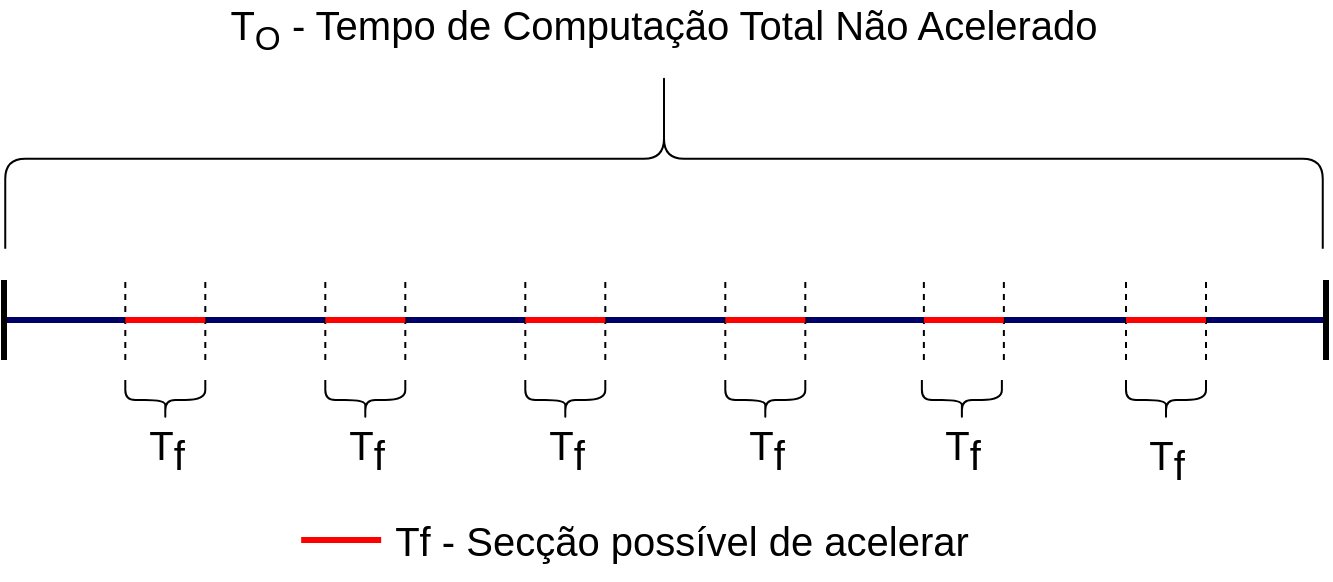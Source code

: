 <mxfile version="21.7.5" type="device" pages="4">
  <diagram name="Original" id="IMnZQ5-CgvUVTOP1Nq1z">
    <mxGraphModel dx="1313" dy="1842" grid="1" gridSize="10" guides="1" tooltips="1" connect="1" arrows="1" fold="1" page="1" pageScale="1" pageWidth="827" pageHeight="1169" math="0" shadow="0">
      <root>
        <mxCell id="0" />
        <mxCell id="1" parent="0" />
        <mxCell id="ZkM1Yji3iR0kzN2MUxYB-209" value="" style="endArrow=none;html=1;rounded=0;strokeColor=#000066;strokeWidth=3;" edge="1" parent="1">
          <mxGeometry width="50" height="50" relative="1" as="geometry">
            <mxPoint x="39.29" y="-200" as="sourcePoint" />
            <mxPoint x="700" y="-200" as="targetPoint" />
          </mxGeometry>
        </mxCell>
        <mxCell id="ZkM1Yji3iR0kzN2MUxYB-210" value="" style="endArrow=none;html=1;rounded=0;strokeWidth=3;" edge="1" parent="1">
          <mxGeometry width="50" height="50" relative="1" as="geometry">
            <mxPoint x="39" y="-180" as="sourcePoint" />
            <mxPoint x="39" y="-220" as="targetPoint" />
          </mxGeometry>
        </mxCell>
        <mxCell id="ZkM1Yji3iR0kzN2MUxYB-211" value="" style="endArrow=none;dashed=1;html=1;rounded=0;" edge="1" parent="1">
          <mxGeometry width="50" height="50" relative="1" as="geometry">
            <mxPoint x="99.65" y="-180" as="sourcePoint" />
            <mxPoint x="99.65" y="-220" as="targetPoint" />
          </mxGeometry>
        </mxCell>
        <mxCell id="ZkM1Yji3iR0kzN2MUxYB-212" value="" style="endArrow=none;dashed=1;html=1;rounded=0;" edge="1" parent="1">
          <mxGeometry width="50" height="50" relative="1" as="geometry">
            <mxPoint x="139.65" y="-180" as="sourcePoint" />
            <mxPoint x="139.65" y="-220" as="targetPoint" />
            <Array as="points">
              <mxPoint x="139.65" y="-200" />
            </Array>
          </mxGeometry>
        </mxCell>
        <mxCell id="ZkM1Yji3iR0kzN2MUxYB-213" value="" style="endArrow=none;dashed=1;html=1;rounded=0;" edge="1" parent="1">
          <mxGeometry width="50" height="50" relative="1" as="geometry">
            <mxPoint x="199.65" y="-180" as="sourcePoint" />
            <mxPoint x="199.65" y="-220" as="targetPoint" />
            <Array as="points">
              <mxPoint x="199.65" y="-200" />
            </Array>
          </mxGeometry>
        </mxCell>
        <mxCell id="ZkM1Yji3iR0kzN2MUxYB-214" value="" style="endArrow=none;dashed=1;html=1;rounded=0;" edge="1" parent="1">
          <mxGeometry width="50" height="50" relative="1" as="geometry">
            <mxPoint x="239.65" y="-180" as="sourcePoint" />
            <mxPoint x="239.65" y="-220" as="targetPoint" />
            <Array as="points">
              <mxPoint x="239.65" y="-200" />
            </Array>
          </mxGeometry>
        </mxCell>
        <mxCell id="ZkM1Yji3iR0kzN2MUxYB-215" value="" style="endArrow=none;dashed=1;html=1;rounded=0;" edge="1" parent="1">
          <mxGeometry width="50" height="50" relative="1" as="geometry">
            <mxPoint x="299.65" y="-180" as="sourcePoint" />
            <mxPoint x="299.65" y="-220" as="targetPoint" />
            <Array as="points">
              <mxPoint x="299.65" y="-200" />
            </Array>
          </mxGeometry>
        </mxCell>
        <mxCell id="ZkM1Yji3iR0kzN2MUxYB-216" value="" style="endArrow=none;dashed=1;html=1;rounded=0;" edge="1" parent="1">
          <mxGeometry width="50" height="50" relative="1" as="geometry">
            <mxPoint x="339.65" y="-180" as="sourcePoint" />
            <mxPoint x="339.65" y="-220" as="targetPoint" />
            <Array as="points">
              <mxPoint x="339.65" y="-200" />
            </Array>
          </mxGeometry>
        </mxCell>
        <mxCell id="ZkM1Yji3iR0kzN2MUxYB-217" value="" style="endArrow=none;dashed=1;html=1;rounded=0;" edge="1" parent="1">
          <mxGeometry width="50" height="50" relative="1" as="geometry">
            <mxPoint x="399.65" y="-180" as="sourcePoint" />
            <mxPoint x="399.65" y="-220" as="targetPoint" />
            <Array as="points">
              <mxPoint x="399.65" y="-200" />
            </Array>
          </mxGeometry>
        </mxCell>
        <mxCell id="ZkM1Yji3iR0kzN2MUxYB-218" value="" style="endArrow=none;dashed=1;html=1;rounded=0;" edge="1" parent="1">
          <mxGeometry width="50" height="50" relative="1" as="geometry">
            <mxPoint x="439.65" y="-180" as="sourcePoint" />
            <mxPoint x="439.65" y="-220" as="targetPoint" />
            <Array as="points">
              <mxPoint x="439.65" y="-200" />
            </Array>
          </mxGeometry>
        </mxCell>
        <mxCell id="ZkM1Yji3iR0kzN2MUxYB-219" value="" style="endArrow=none;dashed=1;html=1;rounded=0;" edge="1" parent="1">
          <mxGeometry width="50" height="50" relative="1" as="geometry">
            <mxPoint x="498.94" y="-180" as="sourcePoint" />
            <mxPoint x="498.94" y="-220" as="targetPoint" />
          </mxGeometry>
        </mxCell>
        <mxCell id="ZkM1Yji3iR0kzN2MUxYB-220" value="" style="endArrow=none;dashed=1;html=1;rounded=0;" edge="1" parent="1">
          <mxGeometry width="50" height="50" relative="1" as="geometry">
            <mxPoint x="538.94" y="-180" as="sourcePoint" />
            <mxPoint x="538.94" y="-220" as="targetPoint" />
            <Array as="points">
              <mxPoint x="538.94" y="-200" />
            </Array>
          </mxGeometry>
        </mxCell>
        <mxCell id="ZkM1Yji3iR0kzN2MUxYB-221" value="" style="endArrow=none;dashed=1;html=1;rounded=0;" edge="1" parent="1">
          <mxGeometry width="50" height="50" relative="1" as="geometry">
            <mxPoint x="600" y="-180" as="sourcePoint" />
            <mxPoint x="600" y="-220" as="targetPoint" />
            <Array as="points">
              <mxPoint x="600" y="-200" />
            </Array>
          </mxGeometry>
        </mxCell>
        <mxCell id="ZkM1Yji3iR0kzN2MUxYB-222" value="" style="endArrow=none;dashed=1;html=1;rounded=0;" edge="1" parent="1">
          <mxGeometry width="50" height="50" relative="1" as="geometry">
            <mxPoint x="640" y="-180" as="sourcePoint" />
            <mxPoint x="640" y="-220" as="targetPoint" />
            <Array as="points">
              <mxPoint x="640" y="-200" />
            </Array>
          </mxGeometry>
        </mxCell>
        <mxCell id="ZkM1Yji3iR0kzN2MUxYB-227" value="" style="endArrow=none;html=1;rounded=0;strokeWidth=3;" edge="1" parent="1">
          <mxGeometry width="50" height="50" relative="1" as="geometry">
            <mxPoint x="700" y="-180" as="sourcePoint" />
            <mxPoint x="700" y="-220" as="targetPoint" />
          </mxGeometry>
        </mxCell>
        <mxCell id="ZkM1Yji3iR0kzN2MUxYB-228" value="" style="endArrow=none;html=1;rounded=0;fillColor=#f8cecc;strokeColor=#FF0000;strokeWidth=3;" edge="1" parent="1">
          <mxGeometry width="50" height="50" relative="1" as="geometry">
            <mxPoint x="99.65" y="-200" as="sourcePoint" />
            <mxPoint x="139.65" y="-200" as="targetPoint" />
          </mxGeometry>
        </mxCell>
        <mxCell id="ZkM1Yji3iR0kzN2MUxYB-229" value="" style="endArrow=none;html=1;rounded=0;fillColor=#f8cecc;strokeColor=#FF0000;strokeWidth=3;" edge="1" parent="1">
          <mxGeometry width="50" height="50" relative="1" as="geometry">
            <mxPoint x="299.65" y="-200" as="sourcePoint" />
            <mxPoint x="339.65" y="-200" as="targetPoint" />
          </mxGeometry>
        </mxCell>
        <mxCell id="ZkM1Yji3iR0kzN2MUxYB-230" value="" style="endArrow=none;html=1;rounded=0;fillColor=#f8cecc;strokeColor=#FF0000;strokeWidth=3;" edge="1" parent="1">
          <mxGeometry width="50" height="50" relative="1" as="geometry">
            <mxPoint x="199.65" y="-200" as="sourcePoint" />
            <mxPoint x="239.65" y="-200" as="targetPoint" />
          </mxGeometry>
        </mxCell>
        <mxCell id="ZkM1Yji3iR0kzN2MUxYB-231" value="" style="endArrow=none;html=1;rounded=0;fillColor=#f8cecc;strokeColor=#FF0000;strokeWidth=3;" edge="1" parent="1">
          <mxGeometry width="50" height="50" relative="1" as="geometry">
            <mxPoint x="399.65" y="-200" as="sourcePoint" />
            <mxPoint x="439.65" y="-200" as="targetPoint" />
          </mxGeometry>
        </mxCell>
        <mxCell id="ZkM1Yji3iR0kzN2MUxYB-232" value="" style="endArrow=none;html=1;rounded=0;fillColor=#f8cecc;strokeColor=#FF0000;strokeWidth=3;" edge="1" parent="1">
          <mxGeometry width="50" height="50" relative="1" as="geometry">
            <mxPoint x="498.94" y="-200" as="sourcePoint" />
            <mxPoint x="538.94" y="-200" as="targetPoint" />
          </mxGeometry>
        </mxCell>
        <mxCell id="ZkM1Yji3iR0kzN2MUxYB-233" value="" style="endArrow=none;html=1;rounded=0;fillColor=#f8cecc;strokeColor=#FF0000;strokeWidth=3;" edge="1" parent="1">
          <mxGeometry width="50" height="50" relative="1" as="geometry">
            <mxPoint x="600.0" y="-200" as="sourcePoint" />
            <mxPoint x="640.0" y="-200" as="targetPoint" />
          </mxGeometry>
        </mxCell>
        <mxCell id="ZkM1Yji3iR0kzN2MUxYB-236" value="" style="endArrow=none;html=1;rounded=0;fillColor=#f8cecc;strokeColor=#FF0000;strokeWidth=3;" edge="1" parent="1">
          <mxGeometry width="50" height="50" relative="1" as="geometry">
            <mxPoint x="187.59" y="-90" as="sourcePoint" />
            <mxPoint x="227.59" y="-90" as="targetPoint" />
          </mxGeometry>
        </mxCell>
        <mxCell id="ZkM1Yji3iR0kzN2MUxYB-237" value="&lt;font style=&quot;font-size: 20px;&quot;&gt;Tf - Secção possível de acelerar&lt;/font&gt;" style="text;html=1;strokeColor=none;fillColor=none;align=center;verticalAlign=middle;whiteSpace=wrap;rounded=0;" vertex="1" parent="1">
          <mxGeometry x="227.59" y="-110" width="300.35" height="40" as="geometry" />
        </mxCell>
        <mxCell id="ZkM1Yji3iR0kzN2MUxYB-238" value="" style="shape=curlyBracket;whiteSpace=wrap;html=1;rounded=1;flipH=1;labelPosition=right;verticalLabelPosition=middle;align=left;verticalAlign=middle;rotation=-90;size=0.5;" vertex="1" parent="1">
          <mxGeometry x="324" y="-610" width="90" height="658.75" as="geometry" />
        </mxCell>
        <mxCell id="ZkM1Yji3iR0kzN2MUxYB-239" value="&lt;font style=&quot;font-size: 20px;&quot;&gt;T&lt;sub&gt;O&lt;/sub&gt; - Tempo de Computação Total Não Acelerado&lt;/font&gt;" style="text;html=1;strokeColor=none;fillColor=none;align=center;verticalAlign=middle;whiteSpace=wrap;rounded=0;" vertex="1" parent="1">
          <mxGeometry x="64.0" y="-360" width="610" height="30" as="geometry" />
        </mxCell>
        <mxCell id="ZkM1Yji3iR0kzN2MUxYB-240" value="" style="shape=curlyBracket;whiteSpace=wrap;html=1;rounded=1;flipH=1;labelPosition=right;verticalLabelPosition=middle;align=left;verticalAlign=middle;rotation=90;" vertex="1" parent="1">
          <mxGeometry x="109.65" y="-180" width="20" height="40" as="geometry" />
        </mxCell>
        <mxCell id="ZkM1Yji3iR0kzN2MUxYB-241" value="T&lt;sub style=&quot;font-size: 20px;&quot;&gt;f&lt;/sub&gt;" style="text;html=1;align=center;verticalAlign=middle;resizable=0;points=[];autosize=1;strokeColor=none;fillColor=none;fontSize=20;" vertex="1" parent="1">
          <mxGeometry x="99.65" y="-155" width="40" height="40" as="geometry" />
        </mxCell>
        <mxCell id="ZkM1Yji3iR0kzN2MUxYB-242" value="" style="shape=curlyBracket;whiteSpace=wrap;html=1;rounded=1;flipH=1;labelPosition=right;verticalLabelPosition=middle;align=left;verticalAlign=middle;rotation=90;" vertex="1" parent="1">
          <mxGeometry x="209.65" y="-180" width="20" height="40" as="geometry" />
        </mxCell>
        <mxCell id="ZkM1Yji3iR0kzN2MUxYB-243" value="T&lt;sub style=&quot;font-size: 20px;&quot;&gt;f&lt;/sub&gt;" style="text;html=1;align=center;verticalAlign=middle;resizable=0;points=[];autosize=1;strokeColor=none;fillColor=none;fontSize=20;" vertex="1" parent="1">
          <mxGeometry x="199.65" y="-155" width="40" height="40" as="geometry" />
        </mxCell>
        <mxCell id="ZkM1Yji3iR0kzN2MUxYB-244" value="" style="shape=curlyBracket;whiteSpace=wrap;html=1;rounded=1;flipH=1;labelPosition=right;verticalLabelPosition=middle;align=left;verticalAlign=middle;rotation=90;" vertex="1" parent="1">
          <mxGeometry x="309.65" y="-180" width="20" height="40" as="geometry" />
        </mxCell>
        <mxCell id="ZkM1Yji3iR0kzN2MUxYB-245" value="T&lt;sub style=&quot;font-size: 20px;&quot;&gt;f&lt;/sub&gt;" style="text;html=1;align=center;verticalAlign=middle;resizable=0;points=[];autosize=1;strokeColor=none;fillColor=none;fontSize=20;" vertex="1" parent="1">
          <mxGeometry x="299.65" y="-155" width="40" height="40" as="geometry" />
        </mxCell>
        <mxCell id="ZkM1Yji3iR0kzN2MUxYB-246" value="" style="shape=curlyBracket;whiteSpace=wrap;html=1;rounded=1;flipH=1;labelPosition=right;verticalLabelPosition=middle;align=left;verticalAlign=middle;rotation=90;" vertex="1" parent="1">
          <mxGeometry x="409.65" y="-180" width="20" height="40" as="geometry" />
        </mxCell>
        <mxCell id="ZkM1Yji3iR0kzN2MUxYB-247" value="T&lt;sub style=&quot;font-size: 20px;&quot;&gt;f&lt;/sub&gt;" style="text;html=1;align=center;verticalAlign=middle;resizable=0;points=[];autosize=1;strokeColor=none;fillColor=none;fontSize=20;" vertex="1" parent="1">
          <mxGeometry x="399.65" y="-155" width="40" height="40" as="geometry" />
        </mxCell>
        <mxCell id="ZkM1Yji3iR0kzN2MUxYB-248" value="" style="shape=curlyBracket;whiteSpace=wrap;html=1;rounded=1;flipH=1;labelPosition=right;verticalLabelPosition=middle;align=left;verticalAlign=middle;rotation=90;" vertex="1" parent="1">
          <mxGeometry x="507.94" y="-180" width="20" height="40" as="geometry" />
        </mxCell>
        <mxCell id="ZkM1Yji3iR0kzN2MUxYB-249" value="T&lt;sub style=&quot;font-size: 20px;&quot;&gt;f&lt;/sub&gt;" style="text;html=1;align=center;verticalAlign=middle;resizable=0;points=[];autosize=1;strokeColor=none;fillColor=none;fontSize=20;" vertex="1" parent="1">
          <mxGeometry x="497.94" y="-155" width="40" height="40" as="geometry" />
        </mxCell>
        <mxCell id="ZkM1Yji3iR0kzN2MUxYB-250" value="" style="shape=curlyBracket;whiteSpace=wrap;html=1;rounded=1;flipH=1;labelPosition=right;verticalLabelPosition=middle;align=left;verticalAlign=middle;rotation=90;" vertex="1" parent="1">
          <mxGeometry x="610" y="-180" width="20" height="40" as="geometry" />
        </mxCell>
        <mxCell id="ZkM1Yji3iR0kzN2MUxYB-251" value="T&lt;sub style=&quot;font-size: 20px;&quot;&gt;f&lt;/sub&gt;" style="text;html=1;align=center;verticalAlign=middle;resizable=0;points=[];autosize=1;strokeColor=none;fillColor=none;fontSize=20;" vertex="1" parent="1">
          <mxGeometry x="600" y="-150" width="40" height="40" as="geometry" />
        </mxCell>
      </root>
    </mxGraphModel>
  </diagram>
  <diagram id="ZIs09i4UZhTn4qdvQVVt" name="Acelerado">
    <mxGraphModel dx="223" dy="538" grid="1" gridSize="10" guides="1" tooltips="1" connect="1" arrows="1" fold="1" page="1" pageScale="1" pageWidth="827" pageHeight="1169" math="0" shadow="0">
      <root>
        <mxCell id="0" />
        <mxCell id="1" parent="0" />
        <mxCell id="DXjG-DLK5RGHecbGZeCx-1" value="" style="endArrow=none;html=1;rounded=0;strokeColor=#000066;strokeWidth=3;" edge="1" parent="1">
          <mxGeometry width="50" height="50" relative="1" as="geometry">
            <mxPoint x="920" y="265" as="sourcePoint" />
            <mxPoint x="1460" y="265" as="targetPoint" />
          </mxGeometry>
        </mxCell>
        <mxCell id="DXjG-DLK5RGHecbGZeCx-2" value="" style="endArrow=none;html=1;rounded=0;strokeWidth=3;" edge="1" parent="1">
          <mxGeometry width="50" height="50" relative="1" as="geometry">
            <mxPoint x="920" y="290" as="sourcePoint" />
            <mxPoint x="920" y="240" as="targetPoint" />
          </mxGeometry>
        </mxCell>
        <mxCell id="DXjG-DLK5RGHecbGZeCx-3" value="" style="endArrow=none;dashed=1;html=1;rounded=0;" edge="1" parent="1">
          <mxGeometry width="50" height="50" relative="1" as="geometry">
            <mxPoint x="979.65" y="285" as="sourcePoint" />
            <mxPoint x="979.65" y="245" as="targetPoint" />
          </mxGeometry>
        </mxCell>
        <mxCell id="DXjG-DLK5RGHecbGZeCx-4" value="" style="endArrow=none;dashed=1;html=1;rounded=0;" edge="1" parent="1">
          <mxGeometry width="50" height="50" relative="1" as="geometry">
            <mxPoint x="999.31" y="285" as="sourcePoint" />
            <mxPoint x="999.31" y="245" as="targetPoint" />
            <Array as="points">
              <mxPoint x="999.31" y="265" />
            </Array>
          </mxGeometry>
        </mxCell>
        <mxCell id="DXjG-DLK5RGHecbGZeCx-5" value="" style="endArrow=none;dashed=1;html=1;rounded=0;" edge="1" parent="1">
          <mxGeometry width="50" height="50" relative="1" as="geometry">
            <mxPoint x="1060.13" y="285" as="sourcePoint" />
            <mxPoint x="1060.13" y="245" as="targetPoint" />
            <Array as="points">
              <mxPoint x="1060.13" y="265" />
            </Array>
          </mxGeometry>
        </mxCell>
        <mxCell id="DXjG-DLK5RGHecbGZeCx-6" value="" style="endArrow=none;dashed=1;html=1;rounded=0;" edge="1" parent="1">
          <mxGeometry width="50" height="50" relative="1" as="geometry">
            <mxPoint x="1079.42" y="285" as="sourcePoint" />
            <mxPoint x="1079.42" y="245" as="targetPoint" />
            <Array as="points">
              <mxPoint x="1079.42" y="265" />
            </Array>
          </mxGeometry>
        </mxCell>
        <mxCell id="DXjG-DLK5RGHecbGZeCx-7" value="" style="endArrow=none;dashed=1;html=1;rounded=0;" edge="1" parent="1">
          <mxGeometry width="50" height="50" relative="1" as="geometry">
            <mxPoint x="1140" y="285" as="sourcePoint" />
            <mxPoint x="1140" y="245" as="targetPoint" />
            <Array as="points">
              <mxPoint x="1140" y="265" />
            </Array>
          </mxGeometry>
        </mxCell>
        <mxCell id="DXjG-DLK5RGHecbGZeCx-8" value="" style="endArrow=none;dashed=1;html=1;rounded=0;" edge="1" parent="1">
          <mxGeometry width="50" height="50" relative="1" as="geometry">
            <mxPoint x="1219.65" y="285" as="sourcePoint" />
            <mxPoint x="1219.65" y="245" as="targetPoint" />
            <Array as="points">
              <mxPoint x="1219.65" y="265" />
            </Array>
          </mxGeometry>
        </mxCell>
        <mxCell id="DXjG-DLK5RGHecbGZeCx-9" value="" style="endArrow=none;dashed=1;html=1;rounded=0;" edge="1" parent="1">
          <mxGeometry width="50" height="50" relative="1" as="geometry">
            <mxPoint x="1240" y="285" as="sourcePoint" />
            <mxPoint x="1240" y="245" as="targetPoint" />
            <Array as="points">
              <mxPoint x="1240" y="265" />
            </Array>
          </mxGeometry>
        </mxCell>
        <mxCell id="DXjG-DLK5RGHecbGZeCx-10" value="" style="endArrow=none;dashed=1;html=1;rounded=0;" edge="1" parent="1">
          <mxGeometry width="50" height="50" relative="1" as="geometry">
            <mxPoint x="1299.51" y="285" as="sourcePoint" />
            <mxPoint x="1299.51" y="245" as="targetPoint" />
          </mxGeometry>
        </mxCell>
        <mxCell id="DXjG-DLK5RGHecbGZeCx-11" value="" style="endArrow=none;dashed=1;html=1;rounded=0;" edge="1" parent="1">
          <mxGeometry width="50" height="50" relative="1" as="geometry">
            <mxPoint x="1320" y="285" as="sourcePoint" />
            <mxPoint x="1320" y="245" as="targetPoint" />
            <Array as="points">
              <mxPoint x="1320" y="265" />
            </Array>
          </mxGeometry>
        </mxCell>
        <mxCell id="DXjG-DLK5RGHecbGZeCx-12" value="" style="endArrow=none;dashed=1;html=1;rounded=0;" edge="1" parent="1">
          <mxGeometry width="50" height="50" relative="1" as="geometry">
            <mxPoint x="1380" y="285" as="sourcePoint" />
            <mxPoint x="1380" y="245" as="targetPoint" />
            <Array as="points" />
          </mxGeometry>
        </mxCell>
        <mxCell id="DXjG-DLK5RGHecbGZeCx-13" value="" style="endArrow=none;dashed=1;html=1;rounded=0;" edge="1" parent="1">
          <mxGeometry width="50" height="50" relative="1" as="geometry">
            <mxPoint x="1400" y="285" as="sourcePoint" />
            <mxPoint x="1400" y="245" as="targetPoint" />
            <Array as="points" />
          </mxGeometry>
        </mxCell>
        <mxCell id="DXjG-DLK5RGHecbGZeCx-18" value="" style="endArrow=none;html=1;rounded=0;strokeWidth=3;" edge="1" parent="1">
          <mxGeometry width="50" height="50" relative="1" as="geometry">
            <mxPoint x="1460" y="290" as="sourcePoint" />
            <mxPoint x="1460" y="240" as="targetPoint" />
          </mxGeometry>
        </mxCell>
        <mxCell id="DXjG-DLK5RGHecbGZeCx-19" value="" style="endArrow=none;html=1;rounded=0;fillColor=#f8cecc;strokeColor=#FFFF00;strokeWidth=3;" edge="1" parent="1">
          <mxGeometry width="50" height="50" relative="1" as="geometry">
            <mxPoint x="979.65" y="265" as="sourcePoint" />
            <mxPoint x="999.65" y="265" as="targetPoint" />
          </mxGeometry>
        </mxCell>
        <mxCell id="DXjG-DLK5RGHecbGZeCx-20" value="" style="endArrow=none;html=1;rounded=0;fillColor=#f8cecc;strokeColor=#FFFF00;strokeWidth=3;" edge="1" parent="1">
          <mxGeometry width="50" height="50" relative="1" as="geometry">
            <mxPoint x="1140" y="265" as="sourcePoint" />
            <mxPoint x="1160" y="265" as="targetPoint" />
          </mxGeometry>
        </mxCell>
        <mxCell id="DXjG-DLK5RGHecbGZeCx-21" value="" style="endArrow=none;html=1;rounded=0;fillColor=#f8cecc;strokeColor=#FFFF00;strokeWidth=3;" edge="1" parent="1">
          <mxGeometry width="50" height="50" relative="1" as="geometry">
            <mxPoint x="1059.42" y="265" as="sourcePoint" />
            <mxPoint x="1079.42" y="265" as="targetPoint" />
          </mxGeometry>
        </mxCell>
        <mxCell id="DXjG-DLK5RGHecbGZeCx-22" value="" style="endArrow=none;html=1;rounded=0;fillColor=#f8cecc;strokeColor=#FFFF00;strokeWidth=3;" edge="1" parent="1">
          <mxGeometry width="50" height="50" relative="1" as="geometry">
            <mxPoint x="1219.65" y="265" as="sourcePoint" />
            <mxPoint x="1239.65" y="265" as="targetPoint" />
          </mxGeometry>
        </mxCell>
        <mxCell id="DXjG-DLK5RGHecbGZeCx-23" value="" style="endArrow=none;html=1;rounded=0;fillColor=#f8cecc;strokeColor=#FFFF00;strokeWidth=3;" edge="1" parent="1">
          <mxGeometry width="50" height="50" relative="1" as="geometry">
            <mxPoint x="1299.65" y="265" as="sourcePoint" />
            <mxPoint x="1319.65" y="265" as="targetPoint" />
          </mxGeometry>
        </mxCell>
        <mxCell id="DXjG-DLK5RGHecbGZeCx-24" value="" style="endArrow=none;html=1;rounded=0;fillColor=#f8cecc;strokeColor=#FFFF00;strokeWidth=3;" edge="1" parent="1">
          <mxGeometry width="50" height="50" relative="1" as="geometry">
            <mxPoint x="1380" y="265" as="sourcePoint" />
            <mxPoint x="1400" y="265" as="targetPoint" />
          </mxGeometry>
        </mxCell>
        <mxCell id="DXjG-DLK5RGHecbGZeCx-27" value="" style="endArrow=none;html=1;rounded=0;fillColor=#f8cecc;strokeColor=#FFFF00;strokeWidth=3;" edge="1" parent="1">
          <mxGeometry width="50" height="50" relative="1" as="geometry">
            <mxPoint x="936.17" y="379.88" as="sourcePoint" />
            <mxPoint x="976.17" y="379.88" as="targetPoint" />
          </mxGeometry>
        </mxCell>
        <mxCell id="DXjG-DLK5RGHecbGZeCx-28" value="&lt;div style=&quot;font-size: 20px;&quot;&gt;&lt;font style=&quot;font-size: 20px;&quot;&gt;T&lt;sub&gt;f &lt;/sub&gt;/ g - Secção possível de acelerar já acelerada&lt;font style=&quot;font-size: 20px;&quot;&gt;&lt;br&gt;&lt;/font&gt;&lt;/font&gt;&lt;/div&gt;" style="text;html=1;strokeColor=none;fillColor=none;align=center;verticalAlign=middle;whiteSpace=wrap;rounded=0;" vertex="1" parent="1">
          <mxGeometry x="976.17" y="360" width="467.67" height="40" as="geometry" />
        </mxCell>
        <mxCell id="DXjG-DLK5RGHecbGZeCx-29" value="" style="shape=curlyBracket;whiteSpace=wrap;html=1;rounded=1;flipH=1;labelPosition=right;verticalLabelPosition=middle;align=left;verticalAlign=middle;rotation=-90;size=0.5;" vertex="1" parent="1">
          <mxGeometry x="1145" y="-90" width="90" height="540" as="geometry" />
        </mxCell>
        <mxCell id="DXjG-DLK5RGHecbGZeCx-30" value="&lt;font style=&quot;font-size: 20px;&quot;&gt;T&lt;sub&gt;A&lt;/sub&gt; - Tempo de Computação Acelerado&lt;/font&gt;" style="text;html=1;strokeColor=none;fillColor=none;align=center;verticalAlign=middle;whiteSpace=wrap;rounded=0;" vertex="1" parent="1">
          <mxGeometry x="885" y="110" width="610" height="30" as="geometry" />
        </mxCell>
        <mxCell id="DXjG-DLK5RGHecbGZeCx-31" value="&lt;div style=&quot;font-size: 15px;&quot;&gt;T&lt;sub style=&quot;font-size: 15px;&quot;&gt;f&lt;/sub&gt;&lt;span style=&quot;font-size: 15px;&quot;&gt; / g&lt;/span&gt;&lt;/div&gt;&lt;div style=&quot;font-size: 15px;&quot;&gt;&lt;span style=&quot;font-size: 15px;&quot;&gt;&lt;/span&gt;&lt;/div&gt;" style="text;html=1;align=center;verticalAlign=middle;resizable=0;points=[];autosize=1;strokeColor=none;fillColor=none;fontSize=15;" vertex="1" parent="1">
          <mxGeometry x="959.65" y="315" width="60" height="30" as="geometry" />
        </mxCell>
        <mxCell id="DXjG-DLK5RGHecbGZeCx-32" value="" style="shape=curlyBracket;whiteSpace=wrap;html=1;rounded=1;flipH=1;labelPosition=right;verticalLabelPosition=middle;align=left;verticalAlign=middle;rotation=90;" vertex="1" parent="1">
          <mxGeometry x="1059.65" y="290" width="20" height="20" as="geometry" />
        </mxCell>
        <mxCell id="DXjG-DLK5RGHecbGZeCx-33" value="" style="shape=curlyBracket;whiteSpace=wrap;html=1;rounded=1;flipH=1;labelPosition=right;verticalLabelPosition=middle;align=left;verticalAlign=middle;rotation=90;" vertex="1" parent="1">
          <mxGeometry x="979.65" y="290" width="20" height="20" as="geometry" />
        </mxCell>
        <mxCell id="DXjG-DLK5RGHecbGZeCx-34" value="" style="shape=curlyBracket;whiteSpace=wrap;html=1;rounded=1;flipH=1;labelPosition=right;verticalLabelPosition=middle;align=left;verticalAlign=middle;rotation=90;" vertex="1" parent="1">
          <mxGeometry x="1219.65" y="290" width="20" height="20" as="geometry" />
        </mxCell>
        <mxCell id="DXjG-DLK5RGHecbGZeCx-35" value="" style="shape=curlyBracket;whiteSpace=wrap;html=1;rounded=1;flipH=1;labelPosition=right;verticalLabelPosition=middle;align=left;verticalAlign=middle;rotation=90;" vertex="1" parent="1">
          <mxGeometry x="1299.65" y="290" width="20" height="20" as="geometry" />
        </mxCell>
        <mxCell id="DXjG-DLK5RGHecbGZeCx-36" value="" style="shape=curlyBracket;whiteSpace=wrap;html=1;rounded=1;flipH=1;labelPosition=right;verticalLabelPosition=middle;align=left;verticalAlign=middle;rotation=90;" vertex="1" parent="1">
          <mxGeometry x="1380" y="290" width="20" height="20" as="geometry" />
        </mxCell>
        <mxCell id="DXjG-DLK5RGHecbGZeCx-39" value="&lt;div style=&quot;font-size: 15px;&quot;&gt;T&lt;sub style=&quot;font-size: 15px;&quot;&gt;f&lt;/sub&gt;&lt;span style=&quot;font-size: 15px;&quot;&gt; / g&lt;/span&gt;&lt;/div&gt;&lt;div style=&quot;font-size: 15px;&quot;&gt;&lt;span style=&quot;font-size: 15px;&quot;&gt;&lt;/span&gt;&lt;/div&gt;" style="text;html=1;align=center;verticalAlign=middle;resizable=0;points=[];autosize=1;strokeColor=none;fillColor=none;fontSize=15;" vertex="1" parent="1">
          <mxGeometry x="1039.65" y="315" width="60" height="30" as="geometry" />
        </mxCell>
        <mxCell id="DXjG-DLK5RGHecbGZeCx-40" value="&lt;div style=&quot;font-size: 15px;&quot;&gt;T&lt;sub style=&quot;font-size: 15px;&quot;&gt;f&lt;/sub&gt;&lt;span style=&quot;font-size: 15px;&quot;&gt; / g&lt;/span&gt;&lt;/div&gt;&lt;div style=&quot;font-size: 15px;&quot;&gt;&lt;span style=&quot;font-size: 15px;&quot;&gt;&lt;/span&gt;&lt;/div&gt;" style="text;html=1;align=center;verticalAlign=middle;resizable=0;points=[];autosize=1;strokeColor=none;fillColor=none;fontSize=15;" vertex="1" parent="1">
          <mxGeometry x="1114.65" y="315" width="60" height="30" as="geometry" />
        </mxCell>
        <mxCell id="DXjG-DLK5RGHecbGZeCx-41" value="&lt;div style=&quot;font-size: 15px;&quot;&gt;T&lt;sub style=&quot;font-size: 15px;&quot;&gt;f&lt;/sub&gt;&lt;span style=&quot;font-size: 15px;&quot;&gt; / g&lt;/span&gt;&lt;/div&gt;&lt;div style=&quot;font-size: 15px;&quot;&gt;&lt;span style=&quot;font-size: 15px;&quot;&gt;&lt;/span&gt;&lt;/div&gt;" style="text;html=1;align=center;verticalAlign=middle;resizable=0;points=[];autosize=1;strokeColor=none;fillColor=none;fontSize=15;" vertex="1" parent="1">
          <mxGeometry x="1199.65" y="315" width="60" height="30" as="geometry" />
        </mxCell>
        <mxCell id="DXjG-DLK5RGHecbGZeCx-42" value="&lt;div style=&quot;font-size: 15px;&quot;&gt;T&lt;sub style=&quot;font-size: 15px;&quot;&gt;f&lt;/sub&gt;&lt;span style=&quot;font-size: 15px;&quot;&gt; / g&lt;/span&gt;&lt;/div&gt;&lt;div style=&quot;font-size: 15px;&quot;&gt;&lt;span style=&quot;font-size: 15px;&quot;&gt;&lt;/span&gt;&lt;/div&gt;" style="text;html=1;align=center;verticalAlign=middle;resizable=0;points=[];autosize=1;strokeColor=none;fillColor=none;fontSize=15;" vertex="1" parent="1">
          <mxGeometry x="1279.65" y="315" width="60" height="30" as="geometry" />
        </mxCell>
        <mxCell id="DXjG-DLK5RGHecbGZeCx-43" value="&lt;div style=&quot;font-size: 15px;&quot;&gt;T&lt;sub style=&quot;font-size: 15px;&quot;&gt;f&lt;/sub&gt;&lt;span style=&quot;font-size: 15px;&quot;&gt; / g&lt;/span&gt;&lt;/div&gt;&lt;div style=&quot;font-size: 15px;&quot;&gt;&lt;span style=&quot;font-size: 15px;&quot;&gt;&lt;/span&gt;&lt;/div&gt;" style="text;html=1;align=center;verticalAlign=middle;resizable=0;points=[];autosize=1;strokeColor=none;fillColor=none;fontSize=15;" vertex="1" parent="1">
          <mxGeometry x="1360" y="315" width="60" height="30" as="geometry" />
        </mxCell>
        <mxCell id="DXjG-DLK5RGHecbGZeCx-46" value="" style="shape=curlyBracket;whiteSpace=wrap;html=1;rounded=1;flipH=1;labelPosition=right;verticalLabelPosition=middle;align=left;verticalAlign=middle;rotation=90;" vertex="1" parent="1">
          <mxGeometry x="1140" y="290" width="20" height="20" as="geometry" />
        </mxCell>
        <mxCell id="DXjG-DLK5RGHecbGZeCx-47" value="" style="endArrow=none;dashed=1;html=1;rounded=0;" edge="1" parent="1">
          <mxGeometry width="50" height="50" relative="1" as="geometry">
            <mxPoint x="1160" y="285" as="sourcePoint" />
            <mxPoint x="1160" y="246" as="targetPoint" />
            <Array as="points">
              <mxPoint x="1160" y="260" />
            </Array>
          </mxGeometry>
        </mxCell>
      </root>
    </mxGraphModel>
  </diagram>
  <diagram id="oOeAxHHQI9-qS7YqKwOX" name="Acelerado2">
    <mxGraphModel dx="1313" dy="673" grid="1" gridSize="10" guides="1" tooltips="1" connect="1" arrows="1" fold="1" page="1" pageScale="1" pageWidth="827" pageHeight="1169" math="0" shadow="0">
      <root>
        <mxCell id="0" />
        <mxCell id="1" parent="0" />
        <mxCell id="b9lZGg5AFzK5E1onv0jE-1" value="" style="endArrow=none;html=1;rounded=0;fillColor=#f8cecc;strokeColor=#FFFF00;strokeWidth=3;" edge="1" parent="1">
          <mxGeometry width="50" height="50" relative="1" as="geometry">
            <mxPoint x="390.0" y="159.82" as="sourcePoint" />
            <mxPoint x="410" y="159.82" as="targetPoint" />
          </mxGeometry>
        </mxCell>
        <mxCell id="b9lZGg5AFzK5E1onv0jE-2" value="" style="endArrow=none;html=1;rounded=0;strokeWidth=3;strokeColor=#000066;" edge="1" parent="1">
          <mxGeometry width="50" height="50" relative="1" as="geometry">
            <mxPoint x="330" y="200" as="sourcePoint" />
            <mxPoint x="390" y="200" as="targetPoint" />
          </mxGeometry>
        </mxCell>
        <mxCell id="b9lZGg5AFzK5E1onv0jE-4" value="" style="endArrow=none;html=1;rounded=0;strokeWidth=1;strokeColor=#000066;dashed=1;dashPattern=1 2;" edge="1" parent="1">
          <mxGeometry width="50" height="50" relative="1" as="geometry">
            <mxPoint x="390" y="200" as="sourcePoint" />
            <mxPoint x="410" y="200" as="targetPoint" />
          </mxGeometry>
        </mxCell>
        <mxCell id="b9lZGg5AFzK5E1onv0jE-5" value="" style="endArrow=none;html=1;rounded=0;strokeWidth=3;strokeColor=#000066;" edge="1" parent="1">
          <mxGeometry width="50" height="50" relative="1" as="geometry">
            <mxPoint x="470" y="200" as="sourcePoint" />
            <mxPoint x="530" y="200" as="targetPoint" />
          </mxGeometry>
        </mxCell>
        <mxCell id="b9lZGg5AFzK5E1onv0jE-6" value="" style="endArrow=none;html=1;rounded=0;strokeWidth=1;strokeColor=#000066;dashed=1;dashPattern=1 2;" edge="1" parent="1">
          <mxGeometry width="50" height="50" relative="1" as="geometry">
            <mxPoint x="530" y="199.85" as="sourcePoint" />
            <mxPoint x="550" y="200" as="targetPoint" />
          </mxGeometry>
        </mxCell>
        <mxCell id="b9lZGg5AFzK5E1onv0jE-7" value="" style="endArrow=none;html=1;rounded=0;strokeWidth=3;strokeColor=#000066;" edge="1" parent="1">
          <mxGeometry width="50" height="50" relative="1" as="geometry">
            <mxPoint x="550" y="200" as="sourcePoint" />
            <mxPoint x="610" y="200" as="targetPoint" />
          </mxGeometry>
        </mxCell>
        <mxCell id="b9lZGg5AFzK5E1onv0jE-8" value="" style="endArrow=none;html=1;rounded=0;strokeWidth=1;strokeColor=#000066;dashed=1;dashPattern=1 2;" edge="1" parent="1">
          <mxGeometry width="50" height="50" relative="1" as="geometry">
            <mxPoint x="670" y="200" as="sourcePoint" />
            <mxPoint x="690" y="200" as="targetPoint" />
          </mxGeometry>
        </mxCell>
        <mxCell id="b9lZGg5AFzK5E1onv0jE-9" value="" style="endArrow=none;html=1;rounded=0;strokeWidth=3;strokeColor=#000066;" edge="1" parent="1">
          <mxGeometry width="50" height="50" relative="1" as="geometry">
            <mxPoint x="690" y="200" as="sourcePoint" />
            <mxPoint x="750" y="200" as="targetPoint" />
          </mxGeometry>
        </mxCell>
        <mxCell id="b9lZGg5AFzK5E1onv0jE-11" value="" style="endArrow=none;html=1;rounded=0;fillColor=#f8cecc;strokeColor=#FFFF00;strokeWidth=3;" edge="1" parent="1">
          <mxGeometry width="50" height="50" relative="1" as="geometry">
            <mxPoint x="390.0" y="239.82" as="sourcePoint" />
            <mxPoint x="410" y="239.82" as="targetPoint" />
          </mxGeometry>
        </mxCell>
        <mxCell id="b9lZGg5AFzK5E1onv0jE-14" value="" style="endArrow=none;html=1;rounded=0;fillColor=#f8cecc;strokeColor=#FFFF00;strokeWidth=3;" edge="1" parent="1">
          <mxGeometry width="50" height="50" relative="1" as="geometry">
            <mxPoint x="530" y="159.93" as="sourcePoint" />
            <mxPoint x="550" y="159.93" as="targetPoint" />
          </mxGeometry>
        </mxCell>
        <mxCell id="b9lZGg5AFzK5E1onv0jE-17" value="" style="endArrow=none;html=1;rounded=0;fillColor=#f8cecc;strokeColor=#FFFF00;strokeWidth=3;" edge="1" parent="1">
          <mxGeometry width="50" height="50" relative="1" as="geometry">
            <mxPoint x="669.1" y="159.78" as="sourcePoint" />
            <mxPoint x="689.1" y="159.78" as="targetPoint" />
          </mxGeometry>
        </mxCell>
        <mxCell id="b9lZGg5AFzK5E1onv0jE-20" value="" style="endArrow=none;html=1;rounded=0;fillColor=#f8cecc;strokeColor=#FFFF00;strokeWidth=3;" edge="1" parent="1">
          <mxGeometry width="50" height="50" relative="1" as="geometry">
            <mxPoint x="530" y="239.93" as="sourcePoint" />
            <mxPoint x="550" y="239.93" as="targetPoint" />
          </mxGeometry>
        </mxCell>
        <mxCell id="b9lZGg5AFzK5E1onv0jE-23" value="" style="endArrow=none;html=1;rounded=0;fillColor=#f8cecc;strokeColor=#FFFF00;strokeWidth=3;" edge="1" parent="1">
          <mxGeometry width="50" height="50" relative="1" as="geometry">
            <mxPoint x="670" y="240" as="sourcePoint" />
            <mxPoint x="690" y="240" as="targetPoint" />
          </mxGeometry>
        </mxCell>
        <mxCell id="b9lZGg5AFzK5E1onv0jE-26" value="Host" style="text;html=1;strokeColor=none;fillColor=none;align=center;verticalAlign=middle;whiteSpace=wrap;rounded=0;" vertex="1" parent="1">
          <mxGeometry x="250" y="190" width="40" height="20" as="geometry" />
        </mxCell>
        <mxCell id="b9lZGg5AFzK5E1onv0jE-27" value="GPU 1" style="text;html=1;strokeColor=none;fillColor=none;align=center;verticalAlign=middle;whiteSpace=wrap;rounded=0;" vertex="1" parent="1">
          <mxGeometry x="250" y="150" width="40" height="20" as="geometry" />
        </mxCell>
        <mxCell id="b9lZGg5AFzK5E1onv0jE-28" value="GPU 2" style="text;html=1;strokeColor=none;fillColor=none;align=center;verticalAlign=middle;whiteSpace=wrap;rounded=0;" vertex="1" parent="1">
          <mxGeometry x="250" y="230" width="40" height="20" as="geometry" />
        </mxCell>
        <mxCell id="b9lZGg5AFzK5E1onv0jE-29" value="" style="endArrow=none;html=1;rounded=0;strokeWidth=3;" edge="1" parent="1">
          <mxGeometry width="50" height="50" relative="1" as="geometry">
            <mxPoint x="330" y="220" as="sourcePoint" />
            <mxPoint x="330" y="180" as="targetPoint" />
          </mxGeometry>
        </mxCell>
        <mxCell id="b9lZGg5AFzK5E1onv0jE-30" value="" style="endArrow=none;html=1;rounded=0;strokeWidth=3;" edge="1" parent="1">
          <mxGeometry width="50" height="50" relative="1" as="geometry">
            <mxPoint x="810" y="220" as="sourcePoint" />
            <mxPoint x="810" y="180" as="targetPoint" />
          </mxGeometry>
        </mxCell>
        <mxCell id="b9lZGg5AFzK5E1onv0jE-31" value="" style="endArrow=none;dashed=1;html=1;rounded=0;" edge="1" parent="1">
          <mxGeometry width="50" height="50" relative="1" as="geometry">
            <mxPoint x="390" y="260" as="sourcePoint" />
            <mxPoint x="390" y="140" as="targetPoint" />
          </mxGeometry>
        </mxCell>
        <mxCell id="b9lZGg5AFzK5E1onv0jE-32" value="" style="endArrow=none;dashed=1;html=1;rounded=0;" edge="1" parent="1">
          <mxGeometry width="50" height="50" relative="1" as="geometry">
            <mxPoint x="410" y="260" as="sourcePoint" />
            <mxPoint x="410" y="140" as="targetPoint" />
          </mxGeometry>
        </mxCell>
        <mxCell id="b9lZGg5AFzK5E1onv0jE-33" value="" style="endArrow=none;dashed=1;html=1;rounded=0;" edge="1" parent="1">
          <mxGeometry width="50" height="50" relative="1" as="geometry">
            <mxPoint x="530" y="260" as="sourcePoint" />
            <mxPoint x="530" y="140" as="targetPoint" />
          </mxGeometry>
        </mxCell>
        <mxCell id="b9lZGg5AFzK5E1onv0jE-34" value="" style="endArrow=none;dashed=1;html=1;rounded=0;" edge="1" parent="1">
          <mxGeometry width="50" height="50" relative="1" as="geometry">
            <mxPoint x="550" y="260" as="sourcePoint" />
            <mxPoint x="550" y="140" as="targetPoint" />
          </mxGeometry>
        </mxCell>
        <mxCell id="b9lZGg5AFzK5E1onv0jE-35" value="" style="endArrow=none;dashed=1;html=1;rounded=0;" edge="1" parent="1">
          <mxGeometry width="50" height="50" relative="1" as="geometry">
            <mxPoint x="670" y="260" as="sourcePoint" />
            <mxPoint x="670" y="140" as="targetPoint" />
          </mxGeometry>
        </mxCell>
        <mxCell id="b9lZGg5AFzK5E1onv0jE-36" value="" style="endArrow=none;dashed=1;html=1;rounded=0;" edge="1" parent="1">
          <mxGeometry width="50" height="50" relative="1" as="geometry">
            <mxPoint x="690" y="260" as="sourcePoint" />
            <mxPoint x="690" y="140" as="targetPoint" />
          </mxGeometry>
        </mxCell>
        <mxCell id="b9lZGg5AFzK5E1onv0jE-37" value="" style="shape=curlyBracket;whiteSpace=wrap;html=1;rounded=1;flipH=1;labelPosition=right;verticalLabelPosition=middle;align=left;verticalAlign=middle;rotation=90;" vertex="1" parent="1">
          <mxGeometry x="385" y="270" width="30" height="20" as="geometry" />
        </mxCell>
        <mxCell id="b9lZGg5AFzK5E1onv0jE-38" value="v + T&lt;sub style=&quot;font-size: 15px;&quot;&gt;f&lt;/sub&gt; / g" style="text;html=1;strokeColor=none;fillColor=none;align=center;verticalAlign=middle;whiteSpace=wrap;rounded=0;fontSize=15;" vertex="1" parent="1">
          <mxGeometry x="355" y="290" width="90" height="30" as="geometry" />
        </mxCell>
        <mxCell id="b9lZGg5AFzK5E1onv0jE-40" value="v + T&lt;sub style=&quot;font-size: 15px;&quot;&gt;f&lt;/sub&gt; / g" style="text;html=1;strokeColor=none;fillColor=none;align=center;verticalAlign=middle;whiteSpace=wrap;rounded=0;fontSize=15;" vertex="1" parent="1">
          <mxGeometry x="495" y="290" width="90" height="30" as="geometry" />
        </mxCell>
        <mxCell id="b9lZGg5AFzK5E1onv0jE-42" value="v + T&lt;sub style=&quot;font-size: 15px;&quot;&gt;f&lt;/sub&gt; / g" style="text;html=1;strokeColor=none;fillColor=none;align=center;verticalAlign=middle;whiteSpace=wrap;rounded=0;fontSize=15;" vertex="1" parent="1">
          <mxGeometry x="635.0" y="290" width="90" height="30" as="geometry" />
        </mxCell>
        <mxCell id="b9lZGg5AFzK5E1onv0jE-43" value="" style="shape=curlyBracket;whiteSpace=wrap;html=1;rounded=1;flipH=1;labelPosition=right;verticalLabelPosition=middle;align=left;verticalAlign=middle;rotation=-90;size=0.5;" vertex="1" parent="1">
          <mxGeometry x="525" y="-125" width="90" height="480" as="geometry" />
        </mxCell>
        <mxCell id="b9lZGg5AFzK5E1onv0jE-44" value="&lt;div style=&quot;font-size: 20px;&quot;&gt;&lt;font style=&quot;font-size: 20px;&quot;&gt;T&lt;sub&gt;f &lt;/sub&gt;/ g - Secção possível de acelerar já acelerada&lt;/font&gt;&lt;/div&gt;&lt;div style=&quot;font-size: 20px;&quot;&gt;&lt;font style=&quot;font-size: 20px;&quot;&gt;&lt;font style=&quot;font-size: 20px;&quot;&gt;por 2 GPU&#39;s&lt;br&gt;&lt;/font&gt;&lt;/font&gt;&lt;/div&gt;" style="text;html=1;strokeColor=none;fillColor=none;align=center;verticalAlign=middle;whiteSpace=wrap;rounded=0;" vertex="1" parent="1">
          <mxGeometry x="344.67" y="340" width="467.67" height="40" as="geometry" />
        </mxCell>
        <mxCell id="b9lZGg5AFzK5E1onv0jE-45" value="" style="endArrow=none;html=1;rounded=0;fillColor=#f8cecc;strokeColor=#FFFF00;strokeWidth=3;" edge="1" parent="1">
          <mxGeometry width="50" height="50" relative="1" as="geometry">
            <mxPoint x="327.67" y="350" as="sourcePoint" />
            <mxPoint x="347.67" y="350" as="targetPoint" />
          </mxGeometry>
        </mxCell>
        <mxCell id="b9lZGg5AFzK5E1onv0jE-48" value="" style="endArrow=none;html=1;rounded=0;strokeWidth=3;strokeColor=#000066;" edge="1" parent="1">
          <mxGeometry width="50" height="50" relative="1" as="geometry">
            <mxPoint x="610" y="200" as="sourcePoint" />
            <mxPoint x="670" y="200" as="targetPoint" />
          </mxGeometry>
        </mxCell>
        <mxCell id="b9lZGg5AFzK5E1onv0jE-49" value="" style="endArrow=none;html=1;rounded=0;strokeWidth=3;strokeColor=#000066;" edge="1" parent="1">
          <mxGeometry width="50" height="50" relative="1" as="geometry">
            <mxPoint x="410" y="200" as="sourcePoint" />
            <mxPoint x="470" y="200" as="targetPoint" />
          </mxGeometry>
        </mxCell>
        <mxCell id="b9lZGg5AFzK5E1onv0jE-50" value="" style="endArrow=none;html=1;rounded=0;strokeWidth=1;strokeColor=#000066;dashed=1;dashPattern=1 2;" edge="1" parent="1">
          <mxGeometry width="50" height="50" relative="1" as="geometry">
            <mxPoint x="470" y="190" as="sourcePoint" />
            <mxPoint x="470" y="210" as="targetPoint" />
          </mxGeometry>
        </mxCell>
        <mxCell id="b9lZGg5AFzK5E1onv0jE-51" value="" style="endArrow=none;html=1;rounded=0;strokeWidth=1;strokeColor=#000066;dashed=1;dashPattern=1 2;" edge="1" parent="1">
          <mxGeometry width="50" height="50" relative="1" as="geometry">
            <mxPoint x="610" y="190" as="sourcePoint" />
            <mxPoint x="610" y="210" as="targetPoint" />
          </mxGeometry>
        </mxCell>
        <mxCell id="b9lZGg5AFzK5E1onv0jE-52" value="" style="endArrow=none;html=1;rounded=0;strokeWidth=3;strokeColor=#000066;" edge="1" parent="1">
          <mxGeometry width="50" height="50" relative="1" as="geometry">
            <mxPoint x="750" y="200" as="sourcePoint" />
            <mxPoint x="810" y="200" as="targetPoint" />
          </mxGeometry>
        </mxCell>
        <mxCell id="b9lZGg5AFzK5E1onv0jE-53" value="" style="endArrow=none;html=1;rounded=0;strokeWidth=1;strokeColor=#000066;dashed=1;dashPattern=1 2;" edge="1" parent="1">
          <mxGeometry width="50" height="50" relative="1" as="geometry">
            <mxPoint x="750.0" y="190" as="sourcePoint" />
            <mxPoint x="750.0" y="210" as="targetPoint" />
          </mxGeometry>
        </mxCell>
        <mxCell id="Angl6YUc29vXCioSSWCl-1" value="" style="shape=curlyBracket;whiteSpace=wrap;html=1;rounded=1;flipH=1;labelPosition=right;verticalLabelPosition=middle;align=left;verticalAlign=middle;rotation=90;" vertex="1" parent="1">
          <mxGeometry x="525" y="270" width="30" height="20" as="geometry" />
        </mxCell>
        <mxCell id="Angl6YUc29vXCioSSWCl-2" value="" style="shape=curlyBracket;whiteSpace=wrap;html=1;rounded=1;flipH=1;labelPosition=right;verticalLabelPosition=middle;align=left;verticalAlign=middle;rotation=90;" vertex="1" parent="1">
          <mxGeometry x="665" y="270" width="30" height="20" as="geometry" />
        </mxCell>
        <mxCell id="LDw2C2hga7t9KRm6alTG-1" value="&lt;font style=&quot;font-size: 20px;&quot;&gt;T&lt;sub&gt;A&lt;/sub&gt; - Tempo de Computação Acelerado&lt;/font&gt;" style="text;html=1;strokeColor=none;fillColor=none;align=center;verticalAlign=middle;whiteSpace=wrap;rounded=0;" vertex="1" parent="1">
          <mxGeometry x="265" y="40" width="610" height="30" as="geometry" />
        </mxCell>
      </root>
    </mxGraphModel>
  </diagram>
  <diagram id="O6yom8sTiIVy9TZ1fUVq" name="Acelerado2_overhead">
    <mxGraphModel dx="1235" dy="633" grid="1" gridSize="10" guides="1" tooltips="1" connect="1" arrows="1" fold="1" page="1" pageScale="1" pageWidth="827" pageHeight="1169" math="0" shadow="0">
      <root>
        <mxCell id="0" />
        <mxCell id="1" parent="0" />
        <mxCell id="rrgiz15dkyYz9pM5BwoL-95" value="" style="endArrow=none;html=1;rounded=0;fillColor=#f8cecc;strokeColor=#FFFF00;strokeWidth=3;" edge="1" parent="1">
          <mxGeometry width="50" height="50" relative="1" as="geometry">
            <mxPoint x="945.0" y="160" as="sourcePoint" />
            <mxPoint x="965" y="160" as="targetPoint" />
          </mxGeometry>
        </mxCell>
        <mxCell id="4aTz23PlaiEhQdmF55dF-1" value="" style="endArrow=none;html=1;rounded=0;strokeWidth=3;strokeColor=#000066;" edge="1" parent="1">
          <mxGeometry width="50" height="50" relative="1" as="geometry">
            <mxPoint x="880" y="200" as="sourcePoint" />
            <mxPoint x="940" y="200" as="targetPoint" />
          </mxGeometry>
        </mxCell>
        <mxCell id="4aTz23PlaiEhQdmF55dF-2" value="" style="endArrow=none;html=1;rounded=0;strokeWidth=3;strokeColor=#00CC00;" edge="1" parent="1">
          <mxGeometry width="50" height="50" relative="1" as="geometry">
            <mxPoint x="940" y="160" as="sourcePoint" />
            <mxPoint x="945" y="160" as="targetPoint" />
          </mxGeometry>
        </mxCell>
        <mxCell id="4aTz23PlaiEhQdmF55dF-7" value="" style="endArrow=none;html=1;rounded=0;strokeWidth=1;strokeColor=#000066;dashed=1;dashPattern=1 2;" edge="1" parent="1">
          <mxGeometry width="50" height="50" relative="1" as="geometry">
            <mxPoint x="940" y="200" as="sourcePoint" />
            <mxPoint x="970" y="200" as="targetPoint" />
          </mxGeometry>
        </mxCell>
        <mxCell id="4aTz23PlaiEhQdmF55dF-8" value="" style="endArrow=none;html=1;rounded=0;strokeWidth=3;strokeColor=#000066;" edge="1" parent="1">
          <mxGeometry width="50" height="50" relative="1" as="geometry">
            <mxPoint x="1028.98" y="200" as="sourcePoint" />
            <mxPoint x="1088.98" y="200" as="targetPoint" />
          </mxGeometry>
        </mxCell>
        <mxCell id="4aTz23PlaiEhQdmF55dF-15" value="" style="endArrow=none;html=1;rounded=0;strokeWidth=1;strokeColor=#000066;dashed=1;dashPattern=1 2;" edge="1" parent="1">
          <mxGeometry width="50" height="50" relative="1" as="geometry">
            <mxPoint x="1088.98" y="200" as="sourcePoint" />
            <mxPoint x="1118.98" y="200" as="targetPoint" />
          </mxGeometry>
        </mxCell>
        <mxCell id="4aTz23PlaiEhQdmF55dF-16" value="" style="endArrow=none;html=1;rounded=0;strokeWidth=3;strokeColor=#000066;" edge="1" parent="1">
          <mxGeometry width="50" height="50" relative="1" as="geometry">
            <mxPoint x="1120" y="200" as="sourcePoint" />
            <mxPoint x="1180" y="200" as="targetPoint" />
          </mxGeometry>
        </mxCell>
        <mxCell id="4aTz23PlaiEhQdmF55dF-23" value="" style="endArrow=none;html=1;rounded=0;strokeWidth=1;strokeColor=#000066;dashed=1;dashPattern=1 2;" edge="1" parent="1">
          <mxGeometry width="50" height="50" relative="1" as="geometry">
            <mxPoint x="1239.1" y="200" as="sourcePoint" />
            <mxPoint x="1269.1" y="200" as="targetPoint" />
          </mxGeometry>
        </mxCell>
        <mxCell id="4aTz23PlaiEhQdmF55dF-24" value="" style="endArrow=none;html=1;rounded=0;strokeWidth=3;strokeColor=#000066;" edge="1" parent="1">
          <mxGeometry width="50" height="50" relative="1" as="geometry">
            <mxPoint x="1270" y="200" as="sourcePoint" />
            <mxPoint x="1330" y="200" as="targetPoint" />
          </mxGeometry>
        </mxCell>
        <mxCell id="T6WtPupi1UJoT1TjmBzA-1" value="" style="endArrow=none;html=1;rounded=0;strokeWidth=3;strokeColor=#00CC00;" edge="1" parent="1">
          <mxGeometry width="50" height="50" relative="1" as="geometry">
            <mxPoint x="965" y="160" as="sourcePoint" />
            <mxPoint x="970" y="160" as="targetPoint" />
          </mxGeometry>
        </mxCell>
        <mxCell id="T6WtPupi1UJoT1TjmBzA-3" value="" style="endArrow=none;html=1;rounded=0;fillColor=#f8cecc;strokeColor=#FFFF00;strokeWidth=3;" edge="1" parent="1">
          <mxGeometry width="50" height="50" relative="1" as="geometry">
            <mxPoint x="945.0" y="240" as="sourcePoint" />
            <mxPoint x="965" y="240" as="targetPoint" />
          </mxGeometry>
        </mxCell>
        <mxCell id="T6WtPupi1UJoT1TjmBzA-4" value="" style="endArrow=none;html=1;rounded=0;strokeWidth=3;strokeColor=#00CC00;" edge="1" parent="1">
          <mxGeometry width="50" height="50" relative="1" as="geometry">
            <mxPoint x="940" y="240" as="sourcePoint" />
            <mxPoint x="945" y="240" as="targetPoint" />
          </mxGeometry>
        </mxCell>
        <mxCell id="T6WtPupi1UJoT1TjmBzA-5" value="" style="endArrow=none;html=1;rounded=0;strokeWidth=3;strokeColor=#00CC00;" edge="1" parent="1">
          <mxGeometry width="50" height="50" relative="1" as="geometry">
            <mxPoint x="965" y="240" as="sourcePoint" />
            <mxPoint x="970" y="240" as="targetPoint" />
          </mxGeometry>
        </mxCell>
        <mxCell id="T6WtPupi1UJoT1TjmBzA-6" value="" style="endArrow=none;html=1;rounded=0;fillColor=#f8cecc;strokeColor=#FFFF00;strokeWidth=3;" edge="1" parent="1">
          <mxGeometry width="50" height="50" relative="1" as="geometry">
            <mxPoint x="1093.98" y="160" as="sourcePoint" />
            <mxPoint x="1113.98" y="160" as="targetPoint" />
          </mxGeometry>
        </mxCell>
        <mxCell id="T6WtPupi1UJoT1TjmBzA-7" value="" style="endArrow=none;html=1;rounded=0;strokeWidth=3;strokeColor=#00CC00;" edge="1" parent="1">
          <mxGeometry width="50" height="50" relative="1" as="geometry">
            <mxPoint x="1088.98" y="160" as="sourcePoint" />
            <mxPoint x="1093.98" y="160" as="targetPoint" />
          </mxGeometry>
        </mxCell>
        <mxCell id="T6WtPupi1UJoT1TjmBzA-8" value="" style="endArrow=none;html=1;rounded=0;strokeWidth=3;strokeColor=#00CC00;" edge="1" parent="1">
          <mxGeometry width="50" height="50" relative="1" as="geometry">
            <mxPoint x="1113.98" y="160" as="sourcePoint" />
            <mxPoint x="1118.98" y="160" as="targetPoint" />
          </mxGeometry>
        </mxCell>
        <mxCell id="T6WtPupi1UJoT1TjmBzA-9" value="" style="endArrow=none;html=1;rounded=0;fillColor=#f8cecc;strokeColor=#FFFF00;strokeWidth=3;" edge="1" parent="1">
          <mxGeometry width="50" height="50" relative="1" as="geometry">
            <mxPoint x="1245" y="160" as="sourcePoint" />
            <mxPoint x="1265" y="160" as="targetPoint" />
          </mxGeometry>
        </mxCell>
        <mxCell id="T6WtPupi1UJoT1TjmBzA-10" value="" style="endArrow=none;html=1;rounded=0;strokeWidth=3;strokeColor=#00CC00;" edge="1" parent="1">
          <mxGeometry width="50" height="50" relative="1" as="geometry">
            <mxPoint x="1240" y="160" as="sourcePoint" />
            <mxPoint x="1245" y="160" as="targetPoint" />
          </mxGeometry>
        </mxCell>
        <mxCell id="T6WtPupi1UJoT1TjmBzA-11" value="" style="endArrow=none;html=1;rounded=0;strokeWidth=3;strokeColor=#00CC00;" edge="1" parent="1">
          <mxGeometry width="50" height="50" relative="1" as="geometry">
            <mxPoint x="1265" y="160" as="sourcePoint" />
            <mxPoint x="1270" y="160" as="targetPoint" />
          </mxGeometry>
        </mxCell>
        <mxCell id="T6WtPupi1UJoT1TjmBzA-12" value="" style="endArrow=none;html=1;rounded=0;fillColor=#f8cecc;strokeColor=#FFFF00;strokeWidth=3;" edge="1" parent="1">
          <mxGeometry width="50" height="50" relative="1" as="geometry">
            <mxPoint x="1093.98" y="240" as="sourcePoint" />
            <mxPoint x="1113.98" y="240" as="targetPoint" />
          </mxGeometry>
        </mxCell>
        <mxCell id="T6WtPupi1UJoT1TjmBzA-13" value="" style="endArrow=none;html=1;rounded=0;strokeWidth=3;strokeColor=#00CC00;" edge="1" parent="1">
          <mxGeometry width="50" height="50" relative="1" as="geometry">
            <mxPoint x="1088.98" y="240" as="sourcePoint" />
            <mxPoint x="1093.98" y="240" as="targetPoint" />
          </mxGeometry>
        </mxCell>
        <mxCell id="T6WtPupi1UJoT1TjmBzA-14" value="" style="endArrow=none;html=1;rounded=0;strokeWidth=3;strokeColor=#00CC00;" edge="1" parent="1">
          <mxGeometry width="50" height="50" relative="1" as="geometry">
            <mxPoint x="1113.98" y="240" as="sourcePoint" />
            <mxPoint x="1118.98" y="240" as="targetPoint" />
          </mxGeometry>
        </mxCell>
        <mxCell id="T6WtPupi1UJoT1TjmBzA-15" value="" style="endArrow=none;html=1;rounded=0;fillColor=#f8cecc;strokeColor=#FFFF00;strokeWidth=3;" edge="1" parent="1">
          <mxGeometry width="50" height="50" relative="1" as="geometry">
            <mxPoint x="1245" y="240" as="sourcePoint" />
            <mxPoint x="1265" y="240" as="targetPoint" />
          </mxGeometry>
        </mxCell>
        <mxCell id="T6WtPupi1UJoT1TjmBzA-16" value="" style="endArrow=none;html=1;rounded=0;strokeWidth=3;strokeColor=#00CC00;" edge="1" parent="1">
          <mxGeometry width="50" height="50" relative="1" as="geometry">
            <mxPoint x="1240" y="240" as="sourcePoint" />
            <mxPoint x="1245" y="240" as="targetPoint" />
          </mxGeometry>
        </mxCell>
        <mxCell id="T6WtPupi1UJoT1TjmBzA-17" value="" style="endArrow=none;html=1;rounded=0;strokeWidth=3;strokeColor=#00CC00;" edge="1" parent="1">
          <mxGeometry width="50" height="50" relative="1" as="geometry">
            <mxPoint x="1265" y="240" as="sourcePoint" />
            <mxPoint x="1270" y="240" as="targetPoint" />
          </mxGeometry>
        </mxCell>
        <mxCell id="Ib3bcpqmckBSAGQvkg1_-3" value="Host" style="text;html=1;strokeColor=none;fillColor=none;align=center;verticalAlign=middle;whiteSpace=wrap;rounded=0;" vertex="1" parent="1">
          <mxGeometry x="800" y="190" width="40" height="20" as="geometry" />
        </mxCell>
        <mxCell id="Ib3bcpqmckBSAGQvkg1_-4" value="GPU 1" style="text;html=1;strokeColor=none;fillColor=none;align=center;verticalAlign=middle;whiteSpace=wrap;rounded=0;" vertex="1" parent="1">
          <mxGeometry x="800" y="150" width="40" height="20" as="geometry" />
        </mxCell>
        <mxCell id="Ib3bcpqmckBSAGQvkg1_-8" value="GPU 2" style="text;html=1;strokeColor=none;fillColor=none;align=center;verticalAlign=middle;whiteSpace=wrap;rounded=0;" vertex="1" parent="1">
          <mxGeometry x="800" y="230" width="40" height="20" as="geometry" />
        </mxCell>
        <mxCell id="pJnNnrDcEh1J2tvA8MIW-1" value="" style="endArrow=none;html=1;rounded=0;strokeWidth=3;" edge="1" parent="1">
          <mxGeometry width="50" height="50" relative="1" as="geometry">
            <mxPoint x="880" y="220" as="sourcePoint" />
            <mxPoint x="880" y="180" as="targetPoint" />
          </mxGeometry>
        </mxCell>
        <mxCell id="pJnNnrDcEh1J2tvA8MIW-2" value="" style="endArrow=none;html=1;rounded=0;strokeWidth=3;" edge="1" parent="1">
          <mxGeometry width="50" height="50" relative="1" as="geometry">
            <mxPoint x="1390" y="220" as="sourcePoint" />
            <mxPoint x="1390" y="180" as="targetPoint" />
          </mxGeometry>
        </mxCell>
        <mxCell id="p509_3Ev_SqNDhbQu3bH-1" value="" style="endArrow=none;dashed=1;html=1;rounded=0;" edge="1" parent="1">
          <mxGeometry width="50" height="50" relative="1" as="geometry">
            <mxPoint x="940" y="260" as="sourcePoint" />
            <mxPoint x="940" y="140" as="targetPoint" />
          </mxGeometry>
        </mxCell>
        <mxCell id="p509_3Ev_SqNDhbQu3bH-2" value="" style="endArrow=none;dashed=1;html=1;rounded=0;" edge="1" parent="1">
          <mxGeometry width="50" height="50" relative="1" as="geometry">
            <mxPoint x="970" y="260" as="sourcePoint" />
            <mxPoint x="970" y="140" as="targetPoint" />
          </mxGeometry>
        </mxCell>
        <mxCell id="Y9QUQgJaoHoIlHLWHtTw-1" value="" style="endArrow=none;dashed=1;html=1;rounded=0;" edge="1" parent="1">
          <mxGeometry width="50" height="50" relative="1" as="geometry">
            <mxPoint x="1088.98" y="260" as="sourcePoint" />
            <mxPoint x="1088.98" y="140" as="targetPoint" />
          </mxGeometry>
        </mxCell>
        <mxCell id="Y9QUQgJaoHoIlHLWHtTw-2" value="" style="endArrow=none;dashed=1;html=1;rounded=0;" edge="1" parent="1">
          <mxGeometry width="50" height="50" relative="1" as="geometry">
            <mxPoint x="1118.98" y="260" as="sourcePoint" />
            <mxPoint x="1118.98" y="140" as="targetPoint" />
          </mxGeometry>
        </mxCell>
        <mxCell id="Y9QUQgJaoHoIlHLWHtTw-3" value="" style="endArrow=none;dashed=1;html=1;rounded=0;" edge="1" parent="1">
          <mxGeometry width="50" height="50" relative="1" as="geometry">
            <mxPoint x="1240" y="260" as="sourcePoint" />
            <mxPoint x="1240" y="140" as="targetPoint" />
          </mxGeometry>
        </mxCell>
        <mxCell id="Y9QUQgJaoHoIlHLWHtTw-4" value="" style="endArrow=none;dashed=1;html=1;rounded=0;" edge="1" parent="1">
          <mxGeometry width="50" height="50" relative="1" as="geometry">
            <mxPoint x="1270" y="260" as="sourcePoint" />
            <mxPoint x="1270" y="140" as="targetPoint" />
          </mxGeometry>
        </mxCell>
        <mxCell id="eksNHlukn4RlOYUasq4Z-2" value="" style="shape=curlyBracket;whiteSpace=wrap;html=1;rounded=1;flipH=1;labelPosition=right;verticalLabelPosition=middle;align=left;verticalAlign=middle;rotation=90;" vertex="1" parent="1">
          <mxGeometry x="945" y="265" width="20" height="30" as="geometry" />
        </mxCell>
        <mxCell id="eksNHlukn4RlOYUasq4Z-4" value="v + T&lt;sub style=&quot;font-size: 15px;&quot;&gt;f&lt;/sub&gt; / g" style="text;html=1;strokeColor=none;fillColor=none;align=center;verticalAlign=middle;whiteSpace=wrap;rounded=0;fontSize=15;" vertex="1" parent="1">
          <mxGeometry x="910" y="290" width="90" height="30" as="geometry" />
        </mxCell>
        <mxCell id="eksNHlukn4RlOYUasq4Z-5" value="" style="shape=curlyBracket;whiteSpace=wrap;html=1;rounded=1;flipH=1;labelPosition=right;verticalLabelPosition=middle;align=left;verticalAlign=middle;rotation=90;" vertex="1" parent="1">
          <mxGeometry x="1093.98" y="265" width="20" height="30" as="geometry" />
        </mxCell>
        <mxCell id="eksNHlukn4RlOYUasq4Z-6" value="v + T&lt;sub style=&quot;font-size: 15px;&quot;&gt;f&lt;/sub&gt; / g" style="text;html=1;strokeColor=none;fillColor=none;align=center;verticalAlign=middle;whiteSpace=wrap;rounded=0;fontSize=15;" vertex="1" parent="1">
          <mxGeometry x="1058.98" y="290" width="90" height="30" as="geometry" />
        </mxCell>
        <mxCell id="eksNHlukn4RlOYUasq4Z-7" value="" style="shape=curlyBracket;whiteSpace=wrap;html=1;rounded=1;flipH=1;labelPosition=right;verticalLabelPosition=middle;align=left;verticalAlign=middle;rotation=90;" vertex="1" parent="1">
          <mxGeometry x="1244.1" y="265" width="20" height="30" as="geometry" />
        </mxCell>
        <mxCell id="eksNHlukn4RlOYUasq4Z-8" value="v + T&lt;sub style=&quot;font-size: 15px;&quot;&gt;f&lt;/sub&gt; / g" style="text;html=1;strokeColor=none;fillColor=none;align=center;verticalAlign=middle;whiteSpace=wrap;rounded=0;fontSize=15;" vertex="1" parent="1">
          <mxGeometry x="1219.1" y="290" width="90" height="30" as="geometry" />
        </mxCell>
        <mxCell id="OQIet2im6GMVJ-Fh7LZs-1" value="" style="shape=curlyBracket;whiteSpace=wrap;html=1;rounded=1;flipH=1;labelPosition=right;verticalLabelPosition=middle;align=left;verticalAlign=middle;rotation=-90;size=0.5;" vertex="1" parent="1">
          <mxGeometry x="1090" y="-140" width="90" height="510" as="geometry" />
        </mxCell>
        <mxCell id="OQIet2im6GMVJ-Fh7LZs-2" value="&lt;font style=&quot;font-size: 20px;&quot;&gt;T&lt;sub&gt;A&lt;/sub&gt; - Tempo de Computação Acelerado (com overhead)&lt;/font&gt;" style="text;html=1;strokeColor=none;fillColor=none;align=center;verticalAlign=middle;whiteSpace=wrap;rounded=0;" vertex="1" parent="1">
          <mxGeometry x="815" y="40" width="640" height="30" as="geometry" />
        </mxCell>
        <mxCell id="gPe1NrMUZ9e_4kjbnuCO-2" value="&lt;div style=&quot;font-size: 20px;&quot;&gt;&lt;font style=&quot;font-size: 20px;&quot;&gt;T&lt;sub&gt;f &lt;/sub&gt;/ g - Secção possível de acelerar já acelerada&lt;/font&gt;&lt;/div&gt;&lt;div style=&quot;font-size: 20px;&quot;&gt;&lt;font style=&quot;font-size: 20px;&quot;&gt;&lt;font style=&quot;font-size: 20px;&quot;&gt;por 2 GPU&#39;s com overhead&lt;br&gt;&lt;/font&gt;&lt;/font&gt;&lt;/div&gt;" style="text;html=1;strokeColor=none;fillColor=none;align=center;verticalAlign=middle;whiteSpace=wrap;rounded=0;" vertex="1" parent="1">
          <mxGeometry x="912.16" y="350" width="467.67" height="40" as="geometry" />
        </mxCell>
        <mxCell id="gPe1NrMUZ9e_4kjbnuCO-3" value="" style="endArrow=none;html=1;rounded=0;fillColor=#f8cecc;strokeColor=#FFFF00;strokeWidth=3;" edge="1" parent="1">
          <mxGeometry width="50" height="50" relative="1" as="geometry">
            <mxPoint x="895.16" y="360" as="sourcePoint" />
            <mxPoint x="915.16" y="360" as="targetPoint" />
          </mxGeometry>
        </mxCell>
        <mxCell id="gPe1NrMUZ9e_4kjbnuCO-4" value="" style="endArrow=none;html=1;rounded=0;strokeWidth=3;strokeColor=#00CC00;" edge="1" parent="1">
          <mxGeometry width="50" height="50" relative="1" as="geometry">
            <mxPoint x="890.16" y="360" as="sourcePoint" />
            <mxPoint x="895.16" y="360" as="targetPoint" />
          </mxGeometry>
        </mxCell>
        <mxCell id="gPe1NrMUZ9e_4kjbnuCO-5" value="" style="endArrow=none;html=1;rounded=0;strokeWidth=3;strokeColor=#00CC00;" edge="1" parent="1">
          <mxGeometry width="50" height="50" relative="1" as="geometry">
            <mxPoint x="915.16" y="360" as="sourcePoint" />
            <mxPoint x="920.16" y="360" as="targetPoint" />
          </mxGeometry>
        </mxCell>
        <mxCell id="KB33rj85JoJOtC170a1--1" value="" style="endArrow=none;html=1;rounded=0;strokeWidth=3;strokeColor=#000066;" edge="1" parent="1">
          <mxGeometry width="50" height="50" relative="1" as="geometry">
            <mxPoint x="1180" y="200" as="sourcePoint" />
            <mxPoint x="1240" y="200" as="targetPoint" />
          </mxGeometry>
        </mxCell>
        <mxCell id="KB33rj85JoJOtC170a1--2" value="" style="endArrow=none;html=1;rounded=0;strokeWidth=3;strokeColor=#000066;" edge="1" parent="1">
          <mxGeometry width="50" height="50" relative="1" as="geometry">
            <mxPoint x="970" y="200" as="sourcePoint" />
            <mxPoint x="1030" y="200" as="targetPoint" />
          </mxGeometry>
        </mxCell>
        <mxCell id="KB33rj85JoJOtC170a1--4" value="" style="endArrow=none;html=1;rounded=0;strokeWidth=1;strokeColor=#000066;dashed=1;dashPattern=1 2;" edge="1" parent="1">
          <mxGeometry width="50" height="50" relative="1" as="geometry">
            <mxPoint x="1030" y="190" as="sourcePoint" />
            <mxPoint x="1030" y="210" as="targetPoint" />
          </mxGeometry>
        </mxCell>
        <mxCell id="hrJgZacrbIK0gPWRI7TK-1" value="" style="endArrow=none;html=1;rounded=0;strokeWidth=1;strokeColor=#000066;dashed=1;dashPattern=1 2;" edge="1" parent="1">
          <mxGeometry width="50" height="50" relative="1" as="geometry">
            <mxPoint x="1180" y="190" as="sourcePoint" />
            <mxPoint x="1180" y="210" as="targetPoint" />
          </mxGeometry>
        </mxCell>
        <mxCell id="hrJgZacrbIK0gPWRI7TK-2" value="" style="endArrow=none;html=1;rounded=0;strokeWidth=3;strokeColor=#000066;" edge="1" parent="1">
          <mxGeometry width="50" height="50" relative="1" as="geometry">
            <mxPoint x="1330" y="200" as="sourcePoint" />
            <mxPoint x="1390" y="200" as="targetPoint" />
          </mxGeometry>
        </mxCell>
        <mxCell id="hrJgZacrbIK0gPWRI7TK-3" value="" style="endArrow=none;html=1;rounded=0;strokeWidth=1;strokeColor=#000066;dashed=1;dashPattern=1 2;" edge="1" parent="1">
          <mxGeometry width="50" height="50" relative="1" as="geometry">
            <mxPoint x="1329.67" y="190" as="sourcePoint" />
            <mxPoint x="1329.67" y="210" as="targetPoint" />
          </mxGeometry>
        </mxCell>
      </root>
    </mxGraphModel>
  </diagram>
</mxfile>
